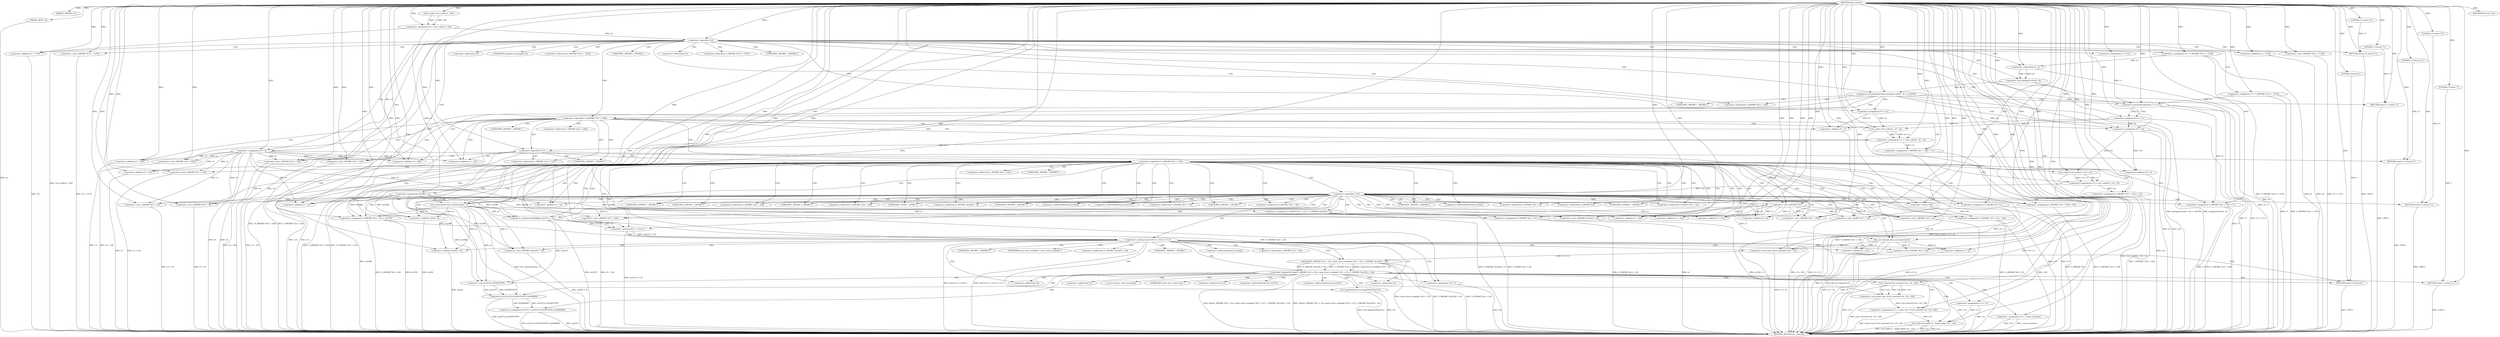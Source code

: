 digraph tftp_connect {  
"1000113" [label = "(METHOD,tftp_connect)" ]
"1000401" [label = "(METHOD_RETURN,int __fastcall)" ]
"1000114" [label = "(PARAM,_DWORD *a1)" ]
"1000115" [label = "(PARAM,_BYTE *a2)" ]
"1000129" [label = "(<operator>.assignment,v4 = Curl_ccalloc(1, 336))" ]
"1000131" [label = "(Curl_ccalloc,Curl_ccalloc(1, 336))" ]
"1000134" [label = "(<operator>.assignment,a1[188] = v4)" ]
"1000140" [label = "(<operator>.logicalNot,!v4)" ]
"1000142" [label = "(RETURN,return 27;,return 27;)" ]
"1000143" [label = "(LITERAL,27,return 27;)" ]
"1000144" [label = "(<operator>.assignment,v5 = v4)" ]
"1000147" [label = "(<operator>.assignment,v6 = *(_DWORD *)(*a1 + 1576))" ]
"1000150" [label = "(<operator>.cast,(_DWORD *)(*a1 + 1576))" ]
"1000152" [label = "(<operator>.addition,*a1 + 1576)" ]
"1000157" [label = "(IDENTIFIER,v6,if ( v6 ))" ]
"1000159" [label = "(<operator>.assignment,v7 = *(_DWORD *)(*a1 + 1576))" ]
"1000162" [label = "(<operator>.cast,(_DWORD *)(*a1 + 1576))" ]
"1000164" [label = "(<operator>.addition,*a1 + 1576)" ]
"1000169" [label = "(<operator>.greaterEqualsThan,(unsigned int)(v6 - 8) >= 0xFFB1)" ]
"1000170" [label = "(<operator>.cast,(unsigned int)(v6 - 8))" ]
"1000172" [label = "(<operator>.subtraction,v6 - 8)" ]
"1000176" [label = "(RETURN,return 71;,return 71;)" ]
"1000177" [label = "(LITERAL,71,return 71;)" ]
"1000180" [label = "(<operator>.assignment,v7 = 512)" ]
"1000183" [label = "(<operator>.assignment,v9 = 512)" ]
"1000187" [label = "(<operator>.greaterEqualsThan,v7 >= 512)" ]
"1000190" [label = "(<operator>.assignment,v9 = v7)" ]
"1000193" [label = "(<operator>.assignment,v10 = v9)" ]
"1000197" [label = "(<operator>.logicalNot,!*(_DWORD *)(v5 + 328))" ]
"1000199" [label = "(<operator>.cast,(_DWORD *)(v5 + 328))" ]
"1000201" [label = "(<operator>.addition,v5 + 328)" ]
"1000205" [label = "(<operator>.assignment,v11 = Curl_ccalloc(1, v9 + 4))" ]
"1000207" [label = "(Curl_ccalloc,Curl_ccalloc(1, v9 + 4))" ]
"1000209" [label = "(<operator>.addition,v9 + 4)" ]
"1000212" [label = "(<operator>.assignment,*(_DWORD *)(v5 + 328) = v11)" ]
"1000214" [label = "(<operator>.cast,(_DWORD *)(v5 + 328))" ]
"1000216" [label = "(<operator>.addition,v5 + 328)" ]
"1000221" [label = "(<operator>.logicalNot,!v11)" ]
"1000223" [label = "(RETURN,return 27;,return 27;)" ]
"1000224" [label = "(LITERAL,27,return 27;)" ]
"1000226" [label = "(<operator>.logicalNot,!*(_DWORD *)(v5 + 332))" ]
"1000228" [label = "(<operator>.cast,(_DWORD *)(v5 + 332))" ]
"1000230" [label = "(<operator>.addition,v5 + 332)" ]
"1000234" [label = "(<operator>.assignment,v12 = Curl_ccalloc(1, v10 + 4))" ]
"1000236" [label = "(Curl_ccalloc,Curl_ccalloc(1, v10 + 4))" ]
"1000238" [label = "(<operator>.addition,v10 + 4)" ]
"1000241" [label = "(<operator>.assignment,*(_DWORD *)(v5 + 332) = v12)" ]
"1000243" [label = "(<operator>.cast,(_DWORD *)(v5 + 332))" ]
"1000245" [label = "(<operator>.addition,v5 + 332)" ]
"1000250" [label = "(<operator>.logicalNot,!v12)" ]
"1000252" [label = "(RETURN,return 27;,return 27;)" ]
"1000253" [label = "(LITERAL,27,return 27;)" ]
"1000254" [label = "(Curl_conncontrol,Curl_conncontrol(a1, 1))" ]
"1000257" [label = "(<operator>.assignment,*(_DWORD *)(v5 + 16) = a1)" ]
"1000259" [label = "(<operator>.cast,(_DWORD *)(v5 + 16))" ]
"1000261" [label = "(<operator>.addition,v5 + 16)" ]
"1000265" [label = "(<operator>.assignment,*(_DWORD *)(v5 + 20) = a1[105])" ]
"1000267" [label = "(<operator>.cast,(_DWORD *)(v5 + 20))" ]
"1000269" [label = "(<operator>.addition,v5 + 20)" ]
"1000275" [label = "(<operator>.assignment,*(_DWORD *)v5 = 0)" ]
"1000277" [label = "(<operator>.cast,(_DWORD *)v5)" ]
"1000281" [label = "(<operator>.assignment,*(_DWORD *)(v5 + 8) = -100)" ]
"1000283" [label = "(<operator>.cast,(_DWORD *)(v5 + 8))" ]
"1000285" [label = "(<operator>.addition,v5 + 8)" ]
"1000288" [label = "(<operator>.minus,-100)" ]
"1000290" [label = "(<operator>.assignment,*(_DWORD *)(v5 + 320) = 512)" ]
"1000292" [label = "(<operator>.cast,(_DWORD *)(v5 + 320))" ]
"1000294" [label = "(<operator>.addition,v5 + 320)" ]
"1000298" [label = "(<operator>.assignment,*(_DWORD *)(v5 + 324) = v7)" ]
"1000300" [label = "(<operator>.cast,(_DWORD *)(v5 + 324))" ]
"1000302" [label = "(<operator>.addition,v5 + 324)" ]
"1000306" [label = "(<operator>.assignment,*(_WORD *)(v5 + 52) = *(_DWORD *)(a1[20] + 4))" ]
"1000308" [label = "(<operator>.cast,(_WORD *)(v5 + 52))" ]
"1000310" [label = "(<operator>.addition,v5 + 52)" ]
"1000314" [label = "(<operator>.cast,(_DWORD *)(a1[20] + 4))" ]
"1000316" [label = "(<operator>.addition,a1[20] + 4)" ]
"1000321" [label = "(tftp_set_timeouts,tftp_set_timeouts(v5))" ]
"1000324" [label = "(<operator>.notEquals,((a1[147] >> 25) & 1) != 0)" ]
"1000325" [label = "(<operator>.and,(a1[147] >> 25) & 1)" ]
"1000326" [label = "(<operator>.arithmeticShiftRight,a1[147] >> 25)" ]
"1000335" [label = "(Curl_pgrsStartNow,Curl_pgrsStartNow(*a1))" ]
"1000338" [label = "(<operator>.assignment,*a2 = 1)" ]
"1000342" [label = "(RETURN,return 0;,return 0;)" ]
"1000343" [label = "(LITERAL,0,return 0;)" ]
"1000345" [label = "(<operator>.logicalNot,!bind(*(_DWORD *)(v5 + 20), (const struct sockaddr *)(v5 + 52), *(_DWORD *)(a1[20] + 16)))" ]
"1000346" [label = "(bind,bind(*(_DWORD *)(v5 + 20), (const struct sockaddr *)(v5 + 52), *(_DWORD *)(a1[20] + 16)))" ]
"1000348" [label = "(<operator>.cast,(_DWORD *)(v5 + 20))" ]
"1000350" [label = "(<operator>.addition,v5 + 20)" ]
"1000353" [label = "(<operator>.cast,(const struct sockaddr *)(v5 + 52))" ]
"1000355" [label = "(<operator>.addition,v5 + 52)" ]
"1000359" [label = "(<operator>.cast,(_DWORD *)(a1[20] + 16))" ]
"1000361" [label = "(<operator>.addition,a1[20] + 16)" ]
"1000367" [label = "(<operator>.assignment,a1[147] = a1[147] & 0xFDFFFFFF | 0x2000000)" ]
"1000371" [label = "(<operator>.or,a1[147] & 0xFDFFFFFF | 0x2000000)" ]
"1000372" [label = "(<operator>.and,a1[147] & 0xFDFFFFFF)" ]
"1000379" [label = "(<operator>.assignment,v13 = *a1)" ]
"1000383" [label = "(<operator>.assignment,v14 = _errno_location())" ]
"1000386" [label = "(<operator>.assignment,v15 = (const char *)Curl_strerror(*v14, v16, 128))" ]
"1000388" [label = "(<operator>.cast,(const char *)Curl_strerror(*v14, v16, 128))" ]
"1000390" [label = "(Curl_strerror,Curl_strerror(*v14, v16, 128))" ]
"1000395" [label = "(Curl_failf,Curl_failf(v13, \"bind() failed; %s\", v15))" ]
"1000399" [label = "(RETURN,return 7;,return 7;)" ]
"1000400" [label = "(LITERAL,7,return 7;)" ]
"1000149" [label = "(<operator>.indirection,*(_DWORD *)(*a1 + 1576))" ]
"1000151" [label = "(UNKNOWN,_DWORD *,_DWORD *)" ]
"1000153" [label = "(<operator>.indirection,*a1)" ]
"1000161" [label = "(<operator>.indirection,*(_DWORD *)(*a1 + 1576))" ]
"1000163" [label = "(UNKNOWN,_DWORD *,_DWORD *)" ]
"1000165" [label = "(<operator>.indirection,*a1)" ]
"1000171" [label = "(UNKNOWN,unsigned int,unsigned int)" ]
"1000198" [label = "(<operator>.indirection,*(_DWORD *)(v5 + 328))" ]
"1000200" [label = "(UNKNOWN,_DWORD *,_DWORD *)" ]
"1000213" [label = "(<operator>.indirection,*(_DWORD *)(v5 + 328))" ]
"1000215" [label = "(UNKNOWN,_DWORD *,_DWORD *)" ]
"1000227" [label = "(<operator>.indirection,*(_DWORD *)(v5 + 332))" ]
"1000229" [label = "(UNKNOWN,_DWORD *,_DWORD *)" ]
"1000242" [label = "(<operator>.indirection,*(_DWORD *)(v5 + 332))" ]
"1000244" [label = "(UNKNOWN,_DWORD *,_DWORD *)" ]
"1000258" [label = "(<operator>.indirection,*(_DWORD *)(v5 + 16))" ]
"1000260" [label = "(UNKNOWN,_DWORD *,_DWORD *)" ]
"1000266" [label = "(<operator>.indirection,*(_DWORD *)(v5 + 20))" ]
"1000268" [label = "(UNKNOWN,_DWORD *,_DWORD *)" ]
"1000272" [label = "(<operator>.indirectIndexAccess,a1[105])" ]
"1000276" [label = "(<operator>.indirection,*(_DWORD *)v5)" ]
"1000278" [label = "(UNKNOWN,_DWORD *,_DWORD *)" ]
"1000282" [label = "(<operator>.indirection,*(_DWORD *)(v5 + 8))" ]
"1000284" [label = "(UNKNOWN,_DWORD *,_DWORD *)" ]
"1000291" [label = "(<operator>.indirection,*(_DWORD *)(v5 + 320))" ]
"1000293" [label = "(UNKNOWN,_DWORD *,_DWORD *)" ]
"1000299" [label = "(<operator>.indirection,*(_DWORD *)(v5 + 324))" ]
"1000301" [label = "(UNKNOWN,_DWORD *,_DWORD *)" ]
"1000307" [label = "(<operator>.indirection,*(_WORD *)(v5 + 52))" ]
"1000309" [label = "(UNKNOWN,_WORD *,_WORD *)" ]
"1000313" [label = "(<operator>.indirection,*(_DWORD *)(a1[20] + 4))" ]
"1000315" [label = "(UNKNOWN,_DWORD *,_DWORD *)" ]
"1000317" [label = "(<operator>.indirectIndexAccess,a1[20])" ]
"1000327" [label = "(<operator>.indirectIndexAccess,a1[147])" ]
"1000336" [label = "(<operator>.indirection,*a1)" ]
"1000339" [label = "(<operator>.indirection,*a2)" ]
"1000347" [label = "(<operator>.indirection,*(_DWORD *)(v5 + 20))" ]
"1000349" [label = "(UNKNOWN,_DWORD *,_DWORD *)" ]
"1000354" [label = "(UNKNOWN,const struct sockaddr *,const struct sockaddr *)" ]
"1000358" [label = "(<operator>.indirection,*(_DWORD *)(a1[20] + 16))" ]
"1000360" [label = "(UNKNOWN,_DWORD *,_DWORD *)" ]
"1000362" [label = "(<operator>.indirectIndexAccess,a1[20])" ]
"1000368" [label = "(<operator>.indirectIndexAccess,a1[147])" ]
"1000373" [label = "(<operator>.indirectIndexAccess,a1[147])" ]
"1000381" [label = "(<operator>.indirection,*a1)" ]
"1000385" [label = "(_errno_location,_errno_location())" ]
"1000389" [label = "(UNKNOWN,const char *,const char *)" ]
"1000391" [label = "(<operator>.indirection,*v14)" ]
  "1000250" -> "1000401"  [ label = "DDG: v12"] 
  "1000326" -> "1000401"  [ label = "DDG: a1[147]"] 
  "1000292" -> "1000401"  [ label = "DDG: v5 + 320"] 
  "1000162" -> "1000401"  [ label = "DDG: *a1 + 1576"] 
  "1000159" -> "1000401"  [ label = "DDG: *(_DWORD *)(*a1 + 1576)"] 
  "1000193" -> "1000401"  [ label = "DDG: v10"] 
  "1000314" -> "1000401"  [ label = "DDG: a1[20] + 4"] 
  "1000335" -> "1000401"  [ label = "DDG: Curl_pgrsStartNow(*a1)"] 
  "1000306" -> "1000401"  [ label = "DDG: *(_WORD *)(v5 + 52)"] 
  "1000321" -> "1000401"  [ label = "DDG: v5"] 
  "1000324" -> "1000401"  [ label = "DDG: (a1[147] >> 25) & 1"] 
  "1000238" -> "1000401"  [ label = "DDG: v10"] 
  "1000346" -> "1000401"  [ label = "DDG: (const struct sockaddr *)(v5 + 52)"] 
  "1000321" -> "1000401"  [ label = "DDG: tftp_set_timeouts(v5)"] 
  "1000267" -> "1000401"  [ label = "DDG: v5 + 20"] 
  "1000257" -> "1000401"  [ label = "DDG: *(_DWORD *)(v5 + 16)"] 
  "1000212" -> "1000401"  [ label = "DDG: *(_DWORD *)(v5 + 328)"] 
  "1000245" -> "1000401"  [ label = "DDG: v5"] 
  "1000228" -> "1000401"  [ label = "DDG: v5 + 332"] 
  "1000306" -> "1000401"  [ label = "DDG: *(_DWORD *)(a1[20] + 4)"] 
  "1000216" -> "1000401"  [ label = "DDG: v5"] 
  "1000390" -> "1000401"  [ label = "DDG: v16"] 
  "1000221" -> "1000401"  [ label = "DDG: !v11"] 
  "1000150" -> "1000401"  [ label = "DDG: *a1 + 1576"] 
  "1000353" -> "1000401"  [ label = "DDG: v5 + 52"] 
  "1000355" -> "1000401"  [ label = "DDG: v5"] 
  "1000265" -> "1000401"  [ label = "DDG: a1[105]"] 
  "1000383" -> "1000401"  [ label = "DDG: v14"] 
  "1000390" -> "1000401"  [ label = "DDG: *v14"] 
  "1000265" -> "1000401"  [ label = "DDG: *(_DWORD *)(v5 + 20)"] 
  "1000226" -> "1000401"  [ label = "DDG: !*(_DWORD *)(v5 + 332)"] 
  "1000367" -> "1000401"  [ label = "DDG: a1[147]"] 
  "1000300" -> "1000401"  [ label = "DDG: v5 + 324"] 
  "1000250" -> "1000401"  [ label = "DDG: !v12"] 
  "1000226" -> "1000401"  [ label = "DDG: *(_DWORD *)(v5 + 332)"] 
  "1000152" -> "1000401"  [ label = "DDG: *a1"] 
  "1000147" -> "1000401"  [ label = "DDG: *(_DWORD *)(*a1 + 1576)"] 
  "1000345" -> "1000401"  [ label = "DDG: !bind(*(_DWORD *)(v5 + 20), (const struct sockaddr *)(v5 + 52), *(_DWORD *)(a1[20] + 16))"] 
  "1000147" -> "1000401"  [ label = "DDG: v6"] 
  "1000308" -> "1000401"  [ label = "DDG: v5 + 52"] 
  "1000234" -> "1000401"  [ label = "DDG: Curl_ccalloc(1, v10 + 4)"] 
  "1000281" -> "1000401"  [ label = "DDG: *(_DWORD *)(v5 + 8)"] 
  "1000383" -> "1000401"  [ label = "DDG: _errno_location()"] 
  "1000115" -> "1000401"  [ label = "DDG: a2"] 
  "1000348" -> "1000401"  [ label = "DDG: v5 + 20"] 
  "1000345" -> "1000401"  [ label = "DDG: bind(*(_DWORD *)(v5 + 20), (const struct sockaddr *)(v5 + 52), *(_DWORD *)(a1[20] + 16))"] 
  "1000395" -> "1000401"  [ label = "DDG: Curl_failf(v13, \"bind() failed; %s\", v15)"] 
  "1000359" -> "1000401"  [ label = "DDG: a1[20] + 16"] 
  "1000205" -> "1000401"  [ label = "DDG: Curl_ccalloc(1, v9 + 4)"] 
  "1000221" -> "1000401"  [ label = "DDG: v11"] 
  "1000281" -> "1000401"  [ label = "DDG: -100"] 
  "1000129" -> "1000401"  [ label = "DDG: Curl_ccalloc(1, 336)"] 
  "1000259" -> "1000401"  [ label = "DDG: v5 + 16"] 
  "1000169" -> "1000401"  [ label = "DDG: (unsigned int)(v6 - 8)"] 
  "1000290" -> "1000401"  [ label = "DDG: *(_DWORD *)(v5 + 320)"] 
  "1000197" -> "1000401"  [ label = "DDG: *(_DWORD *)(v5 + 328)"] 
  "1000371" -> "1000401"  [ label = "DDG: a1[147] & 0xFDFFFFFF"] 
  "1000316" -> "1000401"  [ label = "DDG: a1[20]"] 
  "1000207" -> "1000401"  [ label = "DDG: v9 + 4"] 
  "1000187" -> "1000401"  [ label = "DDG: v7"] 
  "1000386" -> "1000401"  [ label = "DDG: (const char *)Curl_strerror(*v14, v16, 128)"] 
  "1000140" -> "1000401"  [ label = "DDG: v4"] 
  "1000190" -> "1000401"  [ label = "DDG: v7"] 
  "1000395" -> "1000401"  [ label = "DDG: v15"] 
  "1000134" -> "1000401"  [ label = "DDG: a1[188]"] 
  "1000199" -> "1000401"  [ label = "DDG: v5 + 328"] 
  "1000335" -> "1000401"  [ label = "DDG: *a1"] 
  "1000187" -> "1000401"  [ label = "DDG: v7 >= 512"] 
  "1000241" -> "1000401"  [ label = "DDG: *(_DWORD *)(v5 + 332)"] 
  "1000395" -> "1000401"  [ label = "DDG: v13"] 
  "1000298" -> "1000401"  [ label = "DDG: *(_DWORD *)(v5 + 324)"] 
  "1000169" -> "1000401"  [ label = "DDG: (unsigned int)(v6 - 8) >= 0xFFB1"] 
  "1000338" -> "1000401"  [ label = "DDG: *a2"] 
  "1000346" -> "1000401"  [ label = "DDG: *(_DWORD *)(v5 + 20)"] 
  "1000140" -> "1000401"  [ label = "DDG: !v4"] 
  "1000257" -> "1000401"  [ label = "DDG: a1"] 
  "1000144" -> "1000401"  [ label = "DDG: v5"] 
  "1000214" -> "1000401"  [ label = "DDG: v5 + 328"] 
  "1000209" -> "1000401"  [ label = "DDG: v9"] 
  "1000236" -> "1000401"  [ label = "DDG: v10 + 4"] 
  "1000298" -> "1000401"  [ label = "DDG: v7"] 
  "1000172" -> "1000401"  [ label = "DDG: v6"] 
  "1000159" -> "1000401"  [ label = "DDG: v7"] 
  "1000254" -> "1000401"  [ label = "DDG: Curl_conncontrol(a1, 1)"] 
  "1000193" -> "1000401"  [ label = "DDG: v9"] 
  "1000325" -> "1000401"  [ label = "DDG: a1[147] >> 25"] 
  "1000275" -> "1000401"  [ label = "DDG: *(_DWORD *)v5"] 
  "1000170" -> "1000401"  [ label = "DDG: v6 - 8"] 
  "1000197" -> "1000401"  [ label = "DDG: !*(_DWORD *)(v5 + 328)"] 
  "1000243" -> "1000401"  [ label = "DDG: v5 + 332"] 
  "1000144" -> "1000401"  [ label = "DDG: v4"] 
  "1000379" -> "1000401"  [ label = "DDG: *a1"] 
  "1000367" -> "1000401"  [ label = "DDG: a1[147] & 0xFDFFFFFF | 0x2000000"] 
  "1000324" -> "1000401"  [ label = "DDG: ((a1[147] >> 25) & 1) != 0"] 
  "1000346" -> "1000401"  [ label = "DDG: *(_DWORD *)(a1[20] + 16)"] 
  "1000361" -> "1000401"  [ label = "DDG: a1[20]"] 
  "1000164" -> "1000401"  [ label = "DDG: *a1"] 
  "1000388" -> "1000401"  [ label = "DDG: Curl_strerror(*v14, v16, 128)"] 
  "1000283" -> "1000401"  [ label = "DDG: v5 + 8"] 
  "1000252" -> "1000401"  [ label = "DDG: <RET>"] 
  "1000223" -> "1000401"  [ label = "DDG: <RET>"] 
  "1000342" -> "1000401"  [ label = "DDG: <RET>"] 
  "1000142" -> "1000401"  [ label = "DDG: <RET>"] 
  "1000399" -> "1000401"  [ label = "DDG: <RET>"] 
  "1000176" -> "1000401"  [ label = "DDG: <RET>"] 
  "1000113" -> "1000114"  [ label = "DDG: "] 
  "1000113" -> "1000115"  [ label = "DDG: "] 
  "1000131" -> "1000129"  [ label = "DDG: 1"] 
  "1000131" -> "1000129"  [ label = "DDG: 336"] 
  "1000113" -> "1000129"  [ label = "DDG: "] 
  "1000113" -> "1000131"  [ label = "DDG: "] 
  "1000129" -> "1000134"  [ label = "DDG: v4"] 
  "1000113" -> "1000134"  [ label = "DDG: "] 
  "1000113" -> "1000140"  [ label = "DDG: "] 
  "1000129" -> "1000140"  [ label = "DDG: v4"] 
  "1000143" -> "1000142"  [ label = "DDG: 27"] 
  "1000113" -> "1000142"  [ label = "DDG: "] 
  "1000113" -> "1000143"  [ label = "DDG: "] 
  "1000140" -> "1000144"  [ label = "DDG: v4"] 
  "1000113" -> "1000144"  [ label = "DDG: "] 
  "1000113" -> "1000147"  [ label = "DDG: "] 
  "1000113" -> "1000150"  [ label = "DDG: "] 
  "1000113" -> "1000152"  [ label = "DDG: "] 
  "1000113" -> "1000157"  [ label = "DDG: "] 
  "1000113" -> "1000159"  [ label = "DDG: "] 
  "1000113" -> "1000162"  [ label = "DDG: "] 
  "1000113" -> "1000164"  [ label = "DDG: "] 
  "1000170" -> "1000169"  [ label = "DDG: v6 - 8"] 
  "1000172" -> "1000170"  [ label = "DDG: v6"] 
  "1000172" -> "1000170"  [ label = "DDG: 8"] 
  "1000147" -> "1000172"  [ label = "DDG: v6"] 
  "1000113" -> "1000172"  [ label = "DDG: "] 
  "1000113" -> "1000169"  [ label = "DDG: "] 
  "1000177" -> "1000176"  [ label = "DDG: 71"] 
  "1000113" -> "1000176"  [ label = "DDG: "] 
  "1000113" -> "1000177"  [ label = "DDG: "] 
  "1000113" -> "1000180"  [ label = "DDG: "] 
  "1000113" -> "1000183"  [ label = "DDG: "] 
  "1000180" -> "1000187"  [ label = "DDG: v7"] 
  "1000159" -> "1000187"  [ label = "DDG: v7"] 
  "1000113" -> "1000187"  [ label = "DDG: "] 
  "1000187" -> "1000190"  [ label = "DDG: v7"] 
  "1000113" -> "1000190"  [ label = "DDG: "] 
  "1000190" -> "1000193"  [ label = "DDG: v9"] 
  "1000183" -> "1000193"  [ label = "DDG: v9"] 
  "1000113" -> "1000193"  [ label = "DDG: "] 
  "1000144" -> "1000199"  [ label = "DDG: v5"] 
  "1000113" -> "1000199"  [ label = "DDG: "] 
  "1000144" -> "1000201"  [ label = "DDG: v5"] 
  "1000113" -> "1000201"  [ label = "DDG: "] 
  "1000207" -> "1000205"  [ label = "DDG: 1"] 
  "1000207" -> "1000205"  [ label = "DDG: v9 + 4"] 
  "1000113" -> "1000205"  [ label = "DDG: "] 
  "1000113" -> "1000207"  [ label = "DDG: "] 
  "1000190" -> "1000207"  [ label = "DDG: v9"] 
  "1000183" -> "1000207"  [ label = "DDG: v9"] 
  "1000113" -> "1000209"  [ label = "DDG: "] 
  "1000190" -> "1000209"  [ label = "DDG: v9"] 
  "1000183" -> "1000209"  [ label = "DDG: v9"] 
  "1000205" -> "1000212"  [ label = "DDG: v11"] 
  "1000113" -> "1000212"  [ label = "DDG: "] 
  "1000113" -> "1000214"  [ label = "DDG: "] 
  "1000144" -> "1000214"  [ label = "DDG: v5"] 
  "1000113" -> "1000216"  [ label = "DDG: "] 
  "1000144" -> "1000216"  [ label = "DDG: v5"] 
  "1000113" -> "1000221"  [ label = "DDG: "] 
  "1000205" -> "1000221"  [ label = "DDG: v11"] 
  "1000224" -> "1000223"  [ label = "DDG: 27"] 
  "1000113" -> "1000223"  [ label = "DDG: "] 
  "1000113" -> "1000224"  [ label = "DDG: "] 
  "1000113" -> "1000228"  [ label = "DDG: "] 
  "1000144" -> "1000228"  [ label = "DDG: v5"] 
  "1000113" -> "1000230"  [ label = "DDG: "] 
  "1000144" -> "1000230"  [ label = "DDG: v5"] 
  "1000236" -> "1000234"  [ label = "DDG: 1"] 
  "1000236" -> "1000234"  [ label = "DDG: v10 + 4"] 
  "1000113" -> "1000234"  [ label = "DDG: "] 
  "1000113" -> "1000236"  [ label = "DDG: "] 
  "1000193" -> "1000236"  [ label = "DDG: v10"] 
  "1000193" -> "1000238"  [ label = "DDG: v10"] 
  "1000113" -> "1000238"  [ label = "DDG: "] 
  "1000234" -> "1000241"  [ label = "DDG: v12"] 
  "1000113" -> "1000241"  [ label = "DDG: "] 
  "1000113" -> "1000243"  [ label = "DDG: "] 
  "1000144" -> "1000243"  [ label = "DDG: v5"] 
  "1000113" -> "1000245"  [ label = "DDG: "] 
  "1000144" -> "1000245"  [ label = "DDG: v5"] 
  "1000113" -> "1000250"  [ label = "DDG: "] 
  "1000234" -> "1000250"  [ label = "DDG: v12"] 
  "1000253" -> "1000252"  [ label = "DDG: 27"] 
  "1000113" -> "1000252"  [ label = "DDG: "] 
  "1000113" -> "1000253"  [ label = "DDG: "] 
  "1000134" -> "1000254"  [ label = "DDG: a1[188]"] 
  "1000113" -> "1000254"  [ label = "DDG: "] 
  "1000254" -> "1000257"  [ label = "DDG: a1"] 
  "1000134" -> "1000257"  [ label = "DDG: a1[188]"] 
  "1000113" -> "1000257"  [ label = "DDG: "] 
  "1000113" -> "1000259"  [ label = "DDG: "] 
  "1000144" -> "1000259"  [ label = "DDG: v5"] 
  "1000113" -> "1000261"  [ label = "DDG: "] 
  "1000144" -> "1000261"  [ label = "DDG: v5"] 
  "1000254" -> "1000265"  [ label = "DDG: a1"] 
  "1000134" -> "1000265"  [ label = "DDG: a1[188]"] 
  "1000113" -> "1000265"  [ label = "DDG: "] 
  "1000113" -> "1000267"  [ label = "DDG: "] 
  "1000144" -> "1000267"  [ label = "DDG: v5"] 
  "1000113" -> "1000269"  [ label = "DDG: "] 
  "1000144" -> "1000269"  [ label = "DDG: v5"] 
  "1000113" -> "1000275"  [ label = "DDG: "] 
  "1000113" -> "1000277"  [ label = "DDG: "] 
  "1000144" -> "1000277"  [ label = "DDG: v5"] 
  "1000288" -> "1000281"  [ label = "DDG: 100"] 
  "1000277" -> "1000283"  [ label = "DDG: v5"] 
  "1000113" -> "1000283"  [ label = "DDG: "] 
  "1000277" -> "1000285"  [ label = "DDG: v5"] 
  "1000113" -> "1000285"  [ label = "DDG: "] 
  "1000113" -> "1000288"  [ label = "DDG: "] 
  "1000113" -> "1000290"  [ label = "DDG: "] 
  "1000113" -> "1000292"  [ label = "DDG: "] 
  "1000277" -> "1000292"  [ label = "DDG: v5"] 
  "1000113" -> "1000294"  [ label = "DDG: "] 
  "1000277" -> "1000294"  [ label = "DDG: v5"] 
  "1000187" -> "1000298"  [ label = "DDG: v7"] 
  "1000113" -> "1000298"  [ label = "DDG: "] 
  "1000113" -> "1000300"  [ label = "DDG: "] 
  "1000277" -> "1000300"  [ label = "DDG: v5"] 
  "1000113" -> "1000302"  [ label = "DDG: "] 
  "1000277" -> "1000302"  [ label = "DDG: v5"] 
  "1000113" -> "1000308"  [ label = "DDG: "] 
  "1000277" -> "1000308"  [ label = "DDG: v5"] 
  "1000113" -> "1000310"  [ label = "DDG: "] 
  "1000277" -> "1000310"  [ label = "DDG: v5"] 
  "1000254" -> "1000314"  [ label = "DDG: a1"] 
  "1000134" -> "1000314"  [ label = "DDG: a1[188]"] 
  "1000113" -> "1000314"  [ label = "DDG: "] 
  "1000254" -> "1000316"  [ label = "DDG: a1"] 
  "1000134" -> "1000316"  [ label = "DDG: a1[188]"] 
  "1000113" -> "1000316"  [ label = "DDG: "] 
  "1000113" -> "1000321"  [ label = "DDG: "] 
  "1000277" -> "1000321"  [ label = "DDG: v5"] 
  "1000325" -> "1000324"  [ label = "DDG: a1[147] >> 25"] 
  "1000325" -> "1000324"  [ label = "DDG: 1"] 
  "1000326" -> "1000325"  [ label = "DDG: a1[147]"] 
  "1000326" -> "1000325"  [ label = "DDG: 25"] 
  "1000254" -> "1000326"  [ label = "DDG: a1"] 
  "1000134" -> "1000326"  [ label = "DDG: a1[188]"] 
  "1000113" -> "1000326"  [ label = "DDG: "] 
  "1000113" -> "1000325"  [ label = "DDG: "] 
  "1000113" -> "1000324"  [ label = "DDG: "] 
  "1000113" -> "1000338"  [ label = "DDG: "] 
  "1000343" -> "1000342"  [ label = "DDG: 0"] 
  "1000113" -> "1000342"  [ label = "DDG: "] 
  "1000113" -> "1000343"  [ label = "DDG: "] 
  "1000346" -> "1000345"  [ label = "DDG: *(_DWORD *)(v5 + 20)"] 
  "1000346" -> "1000345"  [ label = "DDG: (const struct sockaddr *)(v5 + 52)"] 
  "1000346" -> "1000345"  [ label = "DDG: *(_DWORD *)(a1[20] + 16)"] 
  "1000265" -> "1000346"  [ label = "DDG: *(_DWORD *)(v5 + 20)"] 
  "1000321" -> "1000348"  [ label = "DDG: v5"] 
  "1000113" -> "1000348"  [ label = "DDG: "] 
  "1000321" -> "1000350"  [ label = "DDG: v5"] 
  "1000113" -> "1000350"  [ label = "DDG: "] 
  "1000353" -> "1000346"  [ label = "DDG: v5 + 52"] 
  "1000113" -> "1000353"  [ label = "DDG: "] 
  "1000321" -> "1000353"  [ label = "DDG: v5"] 
  "1000113" -> "1000355"  [ label = "DDG: "] 
  "1000321" -> "1000355"  [ label = "DDG: v5"] 
  "1000254" -> "1000359"  [ label = "DDG: a1"] 
  "1000134" -> "1000359"  [ label = "DDG: a1[188]"] 
  "1000113" -> "1000359"  [ label = "DDG: "] 
  "1000254" -> "1000361"  [ label = "DDG: a1"] 
  "1000134" -> "1000361"  [ label = "DDG: a1[188]"] 
  "1000113" -> "1000361"  [ label = "DDG: "] 
  "1000371" -> "1000367"  [ label = "DDG: a1[147] & 0xFDFFFFFF"] 
  "1000371" -> "1000367"  [ label = "DDG: 0x2000000"] 
  "1000372" -> "1000371"  [ label = "DDG: a1[147]"] 
  "1000372" -> "1000371"  [ label = "DDG: 0xFDFFFFFF"] 
  "1000326" -> "1000372"  [ label = "DDG: a1[147]"] 
  "1000254" -> "1000372"  [ label = "DDG: a1"] 
  "1000134" -> "1000372"  [ label = "DDG: a1[188]"] 
  "1000113" -> "1000372"  [ label = "DDG: "] 
  "1000113" -> "1000371"  [ label = "DDG: "] 
  "1000113" -> "1000379"  [ label = "DDG: "] 
  "1000113" -> "1000383"  [ label = "DDG: "] 
  "1000388" -> "1000386"  [ label = "DDG: Curl_strerror(*v14, v16, 128)"] 
  "1000113" -> "1000386"  [ label = "DDG: "] 
  "1000390" -> "1000388"  [ label = "DDG: *v14"] 
  "1000390" -> "1000388"  [ label = "DDG: v16"] 
  "1000390" -> "1000388"  [ label = "DDG: 128"] 
  "1000113" -> "1000390"  [ label = "DDG: "] 
  "1000379" -> "1000395"  [ label = "DDG: v13"] 
  "1000113" -> "1000395"  [ label = "DDG: "] 
  "1000386" -> "1000395"  [ label = "DDG: v15"] 
  "1000400" -> "1000399"  [ label = "DDG: 7"] 
  "1000113" -> "1000399"  [ label = "DDG: "] 
  "1000113" -> "1000400"  [ label = "DDG: "] 
  "1000140" -> "1000144"  [ label = "CDG: "] 
  "1000140" -> "1000142"  [ label = "CDG: "] 
  "1000140" -> "1000153"  [ label = "CDG: "] 
  "1000140" -> "1000152"  [ label = "CDG: "] 
  "1000140" -> "1000151"  [ label = "CDG: "] 
  "1000140" -> "1000150"  [ label = "CDG: "] 
  "1000140" -> "1000149"  [ label = "CDG: "] 
  "1000140" -> "1000147"  [ label = "CDG: "] 
  "1000140" -> "1000159"  [ label = "CDG: "] 
  "1000140" -> "1000172"  [ label = "CDG: "] 
  "1000140" -> "1000171"  [ label = "CDG: "] 
  "1000140" -> "1000170"  [ label = "CDG: "] 
  "1000140" -> "1000169"  [ label = "CDG: "] 
  "1000140" -> "1000165"  [ label = "CDG: "] 
  "1000140" -> "1000164"  [ label = "CDG: "] 
  "1000140" -> "1000163"  [ label = "CDG: "] 
  "1000140" -> "1000162"  [ label = "CDG: "] 
  "1000140" -> "1000161"  [ label = "CDG: "] 
  "1000140" -> "1000187"  [ label = "CDG: "] 
  "1000140" -> "1000183"  [ label = "CDG: "] 
  "1000140" -> "1000180"  [ label = "CDG: "] 
  "1000140" -> "1000201"  [ label = "CDG: "] 
  "1000140" -> "1000200"  [ label = "CDG: "] 
  "1000140" -> "1000199"  [ label = "CDG: "] 
  "1000140" -> "1000198"  [ label = "CDG: "] 
  "1000140" -> "1000197"  [ label = "CDG: "] 
  "1000140" -> "1000193"  [ label = "CDG: "] 
  "1000169" -> "1000176"  [ label = "CDG: "] 
  "1000169" -> "1000187"  [ label = "CDG: "] 
  "1000169" -> "1000183"  [ label = "CDG: "] 
  "1000169" -> "1000201"  [ label = "CDG: "] 
  "1000169" -> "1000200"  [ label = "CDG: "] 
  "1000169" -> "1000199"  [ label = "CDG: "] 
  "1000169" -> "1000198"  [ label = "CDG: "] 
  "1000169" -> "1000197"  [ label = "CDG: "] 
  "1000169" -> "1000193"  [ label = "CDG: "] 
  "1000187" -> "1000190"  [ label = "CDG: "] 
  "1000197" -> "1000207"  [ label = "CDG: "] 
  "1000197" -> "1000205"  [ label = "CDG: "] 
  "1000197" -> "1000221"  [ label = "CDG: "] 
  "1000197" -> "1000216"  [ label = "CDG: "] 
  "1000197" -> "1000215"  [ label = "CDG: "] 
  "1000197" -> "1000214"  [ label = "CDG: "] 
  "1000197" -> "1000213"  [ label = "CDG: "] 
  "1000197" -> "1000212"  [ label = "CDG: "] 
  "1000197" -> "1000209"  [ label = "CDG: "] 
  "1000197" -> "1000230"  [ label = "CDG: "] 
  "1000197" -> "1000229"  [ label = "CDG: "] 
  "1000197" -> "1000228"  [ label = "CDG: "] 
  "1000197" -> "1000227"  [ label = "CDG: "] 
  "1000197" -> "1000226"  [ label = "CDG: "] 
  "1000221" -> "1000223"  [ label = "CDG: "] 
  "1000221" -> "1000230"  [ label = "CDG: "] 
  "1000221" -> "1000229"  [ label = "CDG: "] 
  "1000221" -> "1000228"  [ label = "CDG: "] 
  "1000221" -> "1000227"  [ label = "CDG: "] 
  "1000221" -> "1000226"  [ label = "CDG: "] 
  "1000226" -> "1000238"  [ label = "CDG: "] 
  "1000226" -> "1000236"  [ label = "CDG: "] 
  "1000226" -> "1000234"  [ label = "CDG: "] 
  "1000226" -> "1000254"  [ label = "CDG: "] 
  "1000226" -> "1000250"  [ label = "CDG: "] 
  "1000226" -> "1000245"  [ label = "CDG: "] 
  "1000226" -> "1000244"  [ label = "CDG: "] 
  "1000226" -> "1000243"  [ label = "CDG: "] 
  "1000226" -> "1000242"  [ label = "CDG: "] 
  "1000226" -> "1000241"  [ label = "CDG: "] 
  "1000226" -> "1000272"  [ label = "CDG: "] 
  "1000226" -> "1000269"  [ label = "CDG: "] 
  "1000226" -> "1000268"  [ label = "CDG: "] 
  "1000226" -> "1000267"  [ label = "CDG: "] 
  "1000226" -> "1000266"  [ label = "CDG: "] 
  "1000226" -> "1000265"  [ label = "CDG: "] 
  "1000226" -> "1000261"  [ label = "CDG: "] 
  "1000226" -> "1000260"  [ label = "CDG: "] 
  "1000226" -> "1000259"  [ label = "CDG: "] 
  "1000226" -> "1000258"  [ label = "CDG: "] 
  "1000226" -> "1000257"  [ label = "CDG: "] 
  "1000226" -> "1000288"  [ label = "CDG: "] 
  "1000226" -> "1000285"  [ label = "CDG: "] 
  "1000226" -> "1000284"  [ label = "CDG: "] 
  "1000226" -> "1000283"  [ label = "CDG: "] 
  "1000226" -> "1000282"  [ label = "CDG: "] 
  "1000226" -> "1000281"  [ label = "CDG: "] 
  "1000226" -> "1000278"  [ label = "CDG: "] 
  "1000226" -> "1000277"  [ label = "CDG: "] 
  "1000226" -> "1000276"  [ label = "CDG: "] 
  "1000226" -> "1000275"  [ label = "CDG: "] 
  "1000226" -> "1000302"  [ label = "CDG: "] 
  "1000226" -> "1000301"  [ label = "CDG: "] 
  "1000226" -> "1000300"  [ label = "CDG: "] 
  "1000226" -> "1000299"  [ label = "CDG: "] 
  "1000226" -> "1000298"  [ label = "CDG: "] 
  "1000226" -> "1000294"  [ label = "CDG: "] 
  "1000226" -> "1000293"  [ label = "CDG: "] 
  "1000226" -> "1000292"  [ label = "CDG: "] 
  "1000226" -> "1000291"  [ label = "CDG: "] 
  "1000226" -> "1000290"  [ label = "CDG: "] 
  "1000226" -> "1000317"  [ label = "CDG: "] 
  "1000226" -> "1000316"  [ label = "CDG: "] 
  "1000226" -> "1000315"  [ label = "CDG: "] 
  "1000226" -> "1000314"  [ label = "CDG: "] 
  "1000226" -> "1000313"  [ label = "CDG: "] 
  "1000226" -> "1000310"  [ label = "CDG: "] 
  "1000226" -> "1000309"  [ label = "CDG: "] 
  "1000226" -> "1000308"  [ label = "CDG: "] 
  "1000226" -> "1000307"  [ label = "CDG: "] 
  "1000226" -> "1000306"  [ label = "CDG: "] 
  "1000226" -> "1000327"  [ label = "CDG: "] 
  "1000226" -> "1000326"  [ label = "CDG: "] 
  "1000226" -> "1000325"  [ label = "CDG: "] 
  "1000226" -> "1000324"  [ label = "CDG: "] 
  "1000226" -> "1000321"  [ label = "CDG: "] 
  "1000250" -> "1000254"  [ label = "CDG: "] 
  "1000250" -> "1000252"  [ label = "CDG: "] 
  "1000250" -> "1000272"  [ label = "CDG: "] 
  "1000250" -> "1000269"  [ label = "CDG: "] 
  "1000250" -> "1000268"  [ label = "CDG: "] 
  "1000250" -> "1000267"  [ label = "CDG: "] 
  "1000250" -> "1000266"  [ label = "CDG: "] 
  "1000250" -> "1000265"  [ label = "CDG: "] 
  "1000250" -> "1000261"  [ label = "CDG: "] 
  "1000250" -> "1000260"  [ label = "CDG: "] 
  "1000250" -> "1000259"  [ label = "CDG: "] 
  "1000250" -> "1000258"  [ label = "CDG: "] 
  "1000250" -> "1000257"  [ label = "CDG: "] 
  "1000250" -> "1000288"  [ label = "CDG: "] 
  "1000250" -> "1000285"  [ label = "CDG: "] 
  "1000250" -> "1000284"  [ label = "CDG: "] 
  "1000250" -> "1000283"  [ label = "CDG: "] 
  "1000250" -> "1000282"  [ label = "CDG: "] 
  "1000250" -> "1000281"  [ label = "CDG: "] 
  "1000250" -> "1000278"  [ label = "CDG: "] 
  "1000250" -> "1000277"  [ label = "CDG: "] 
  "1000250" -> "1000276"  [ label = "CDG: "] 
  "1000250" -> "1000275"  [ label = "CDG: "] 
  "1000250" -> "1000302"  [ label = "CDG: "] 
  "1000250" -> "1000301"  [ label = "CDG: "] 
  "1000250" -> "1000300"  [ label = "CDG: "] 
  "1000250" -> "1000299"  [ label = "CDG: "] 
  "1000250" -> "1000298"  [ label = "CDG: "] 
  "1000250" -> "1000294"  [ label = "CDG: "] 
  "1000250" -> "1000293"  [ label = "CDG: "] 
  "1000250" -> "1000292"  [ label = "CDG: "] 
  "1000250" -> "1000291"  [ label = "CDG: "] 
  "1000250" -> "1000290"  [ label = "CDG: "] 
  "1000250" -> "1000317"  [ label = "CDG: "] 
  "1000250" -> "1000316"  [ label = "CDG: "] 
  "1000250" -> "1000315"  [ label = "CDG: "] 
  "1000250" -> "1000314"  [ label = "CDG: "] 
  "1000250" -> "1000313"  [ label = "CDG: "] 
  "1000250" -> "1000310"  [ label = "CDG: "] 
  "1000250" -> "1000309"  [ label = "CDG: "] 
  "1000250" -> "1000308"  [ label = "CDG: "] 
  "1000250" -> "1000307"  [ label = "CDG: "] 
  "1000250" -> "1000306"  [ label = "CDG: "] 
  "1000250" -> "1000327"  [ label = "CDG: "] 
  "1000250" -> "1000326"  [ label = "CDG: "] 
  "1000250" -> "1000325"  [ label = "CDG: "] 
  "1000250" -> "1000324"  [ label = "CDG: "] 
  "1000250" -> "1000321"  [ label = "CDG: "] 
  "1000324" -> "1000336"  [ label = "CDG: "] 
  "1000324" -> "1000335"  [ label = "CDG: "] 
  "1000324" -> "1000350"  [ label = "CDG: "] 
  "1000324" -> "1000349"  [ label = "CDG: "] 
  "1000324" -> "1000348"  [ label = "CDG: "] 
  "1000324" -> "1000347"  [ label = "CDG: "] 
  "1000324" -> "1000346"  [ label = "CDG: "] 
  "1000324" -> "1000345"  [ label = "CDG: "] 
  "1000324" -> "1000342"  [ label = "CDG: "] 
  "1000324" -> "1000339"  [ label = "CDG: "] 
  "1000324" -> "1000338"  [ label = "CDG: "] 
  "1000324" -> "1000362"  [ label = "CDG: "] 
  "1000324" -> "1000361"  [ label = "CDG: "] 
  "1000324" -> "1000360"  [ label = "CDG: "] 
  "1000324" -> "1000359"  [ label = "CDG: "] 
  "1000324" -> "1000358"  [ label = "CDG: "] 
  "1000324" -> "1000355"  [ label = "CDG: "] 
  "1000324" -> "1000354"  [ label = "CDG: "] 
  "1000324" -> "1000353"  [ label = "CDG: "] 
  "1000345" -> "1000336"  [ label = "CDG: "] 
  "1000345" -> "1000335"  [ label = "CDG: "] 
  "1000345" -> "1000342"  [ label = "CDG: "] 
  "1000345" -> "1000339"  [ label = "CDG: "] 
  "1000345" -> "1000338"  [ label = "CDG: "] 
  "1000345" -> "1000368"  [ label = "CDG: "] 
  "1000345" -> "1000367"  [ label = "CDG: "] 
  "1000345" -> "1000383"  [ label = "CDG: "] 
  "1000345" -> "1000381"  [ label = "CDG: "] 
  "1000345" -> "1000379"  [ label = "CDG: "] 
  "1000345" -> "1000373"  [ label = "CDG: "] 
  "1000345" -> "1000372"  [ label = "CDG: "] 
  "1000345" -> "1000371"  [ label = "CDG: "] 
  "1000345" -> "1000399"  [ label = "CDG: "] 
  "1000345" -> "1000395"  [ label = "CDG: "] 
  "1000345" -> "1000391"  [ label = "CDG: "] 
  "1000345" -> "1000390"  [ label = "CDG: "] 
  "1000345" -> "1000389"  [ label = "CDG: "] 
  "1000345" -> "1000388"  [ label = "CDG: "] 
  "1000345" -> "1000386"  [ label = "CDG: "] 
  "1000345" -> "1000385"  [ label = "CDG: "] 
}
